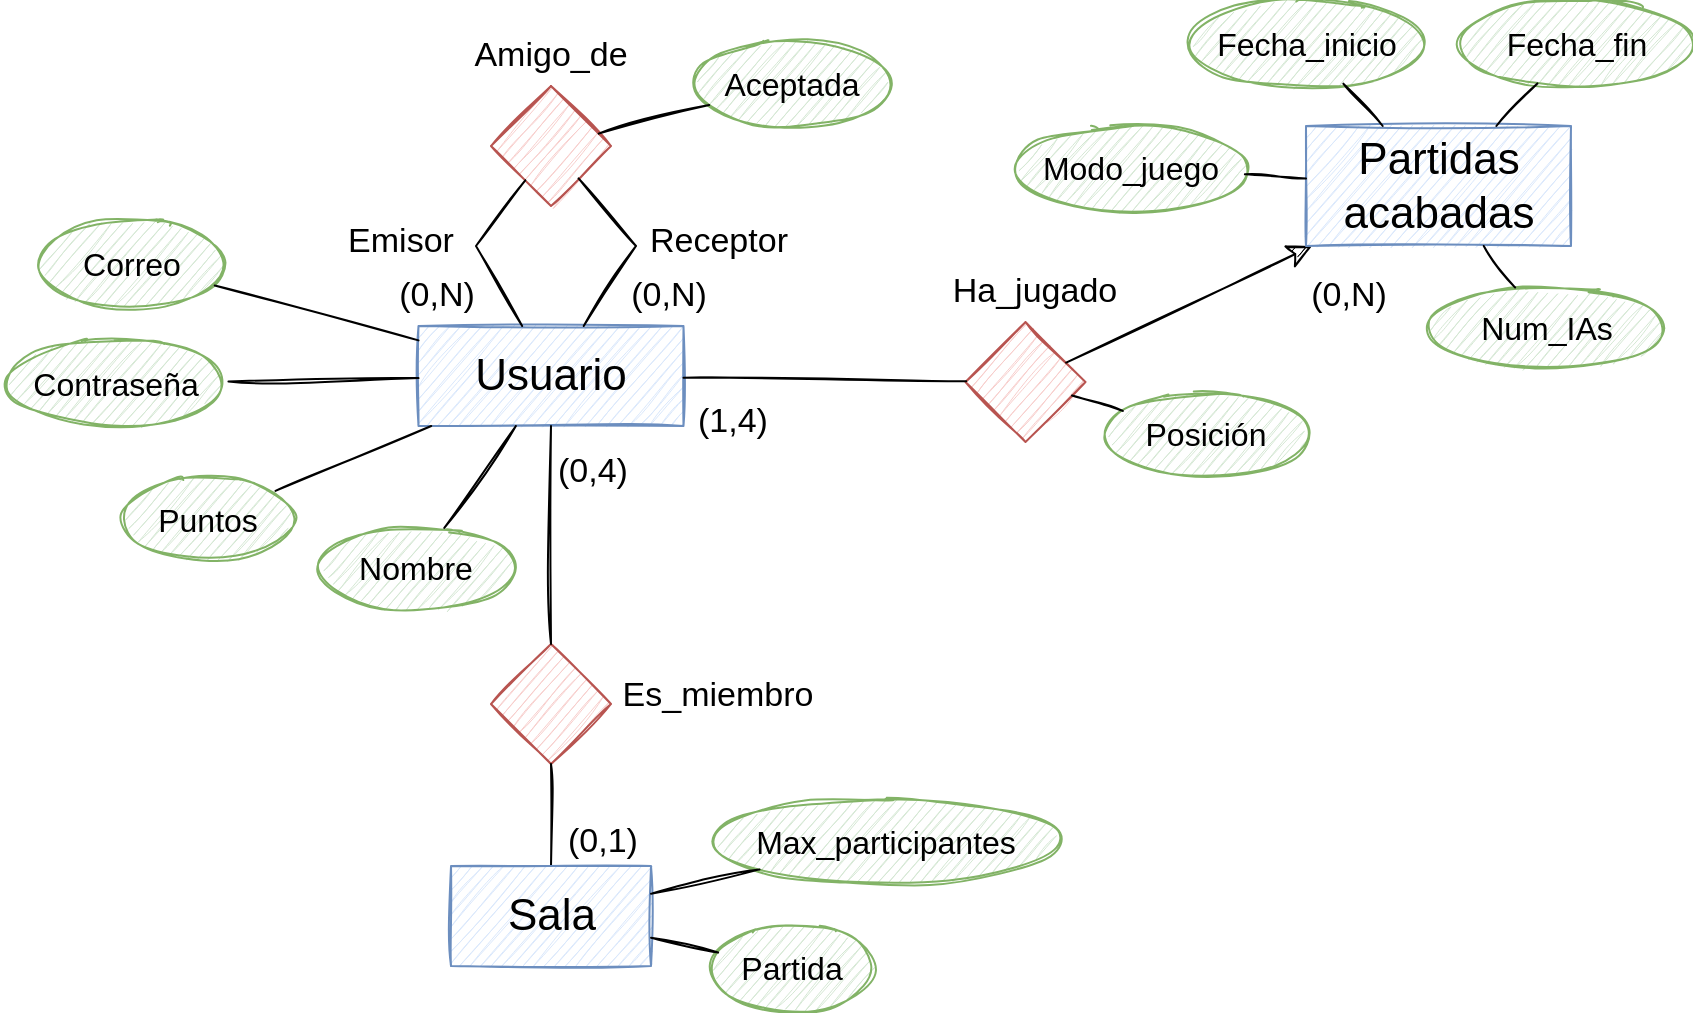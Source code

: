 <mxfile version="16.5.1" type="device" pages="3"><diagram id="R2lEEEUBdFMjLlhIrx00" name="Esquema E/R"><mxGraphModel dx="2806" dy="1965" grid="1" gridSize="10" guides="1" tooltips="1" connect="1" arrows="1" fold="1" page="1" pageScale="1" pageWidth="850" pageHeight="1100" background="none" math="0" shadow="0" extFonts="Permanent Marker^https://fonts.googleapis.com/css?family=Permanent+Marker"><root><mxCell id="0"/><mxCell id="1" parent="0"/><mxCell id="PcrX79Uv9mxXDJFibq5j-2" value="Usuario" style="whiteSpace=wrap;html=1;fontSize=22;fillColor=#dae8fc;strokeColor=#6c8ebf;sketch=1;" parent="1" vertex="1"><mxGeometry x="-1378.75" y="-780" width="132.5" height="50" as="geometry"/></mxCell><mxCell id="PcrX79Uv9mxXDJFibq5j-12" value="Puntos" style="ellipse;whiteSpace=wrap;html=1;shadow=0;glass=0;fontSize=16;fillColor=#d5e8d4;strokeColor=#82b366;sketch=1;fontStyle=0" parent="1" vertex="1"><mxGeometry x="-1528.75" y="-704.5" width="90" height="42" as="geometry"/></mxCell><mxCell id="PcrX79Uv9mxXDJFibq5j-13" value="Contraseña" style="ellipse;whiteSpace=wrap;html=1;shadow=0;glass=0;fontSize=16;fillColor=#d5e8d4;strokeColor=#82b366;sketch=1;" parent="1" vertex="1"><mxGeometry x="-1587.5" y="-773" width="113.75" height="43" as="geometry"/></mxCell><mxCell id="PcrX79Uv9mxXDJFibq5j-14" style="rounded=0;orthogonalLoop=1;jettySize=auto;html=1;endArrow=none;endFill=0;sketch=1;" parent="1" source="PcrX79Uv9mxXDJFibq5j-12" target="PcrX79Uv9mxXDJFibq5j-2" edge="1"><mxGeometry relative="1" as="geometry"><mxPoint x="-1140.87" y="-937" as="sourcePoint"/><mxPoint x="-1304.64" y="-926.98" as="targetPoint"/></mxGeometry></mxCell><mxCell id="PcrX79Uv9mxXDJFibq5j-15" style="rounded=0;orthogonalLoop=1;jettySize=auto;html=1;endArrow=none;endFill=0;sketch=1;" parent="1" source="PcrX79Uv9mxXDJFibq5j-13" target="PcrX79Uv9mxXDJFibq5j-2" edge="1"><mxGeometry relative="1" as="geometry"><mxPoint x="-1247.83" y="-732.645" as="sourcePoint"/><mxPoint x="-1295.87" y="-716.062" as="targetPoint"/></mxGeometry></mxCell><mxCell id="PcrX79Uv9mxXDJFibq5j-18" value="" style="rhombus;whiteSpace=wrap;html=1;fontSize=18;fillColor=#f8cecc;strokeColor=#b85450;sketch=1;" parent="1" vertex="1"><mxGeometry x="-1342.5" y="-621" width="60" height="60" as="geometry"/></mxCell><mxCell id="PcrX79Uv9mxXDJFibq5j-19" value="" style="rounded=0;orthogonalLoop=1;jettySize=auto;html=1;endArrow=none;endFill=0;sketch=1;" parent="1" source="PcrX79Uv9mxXDJFibq5j-18" target="PcrX79Uv9mxXDJFibq5j-2" edge="1"><mxGeometry relative="1" as="geometry"><mxPoint x="-1526.885" y="-773.255" as="sourcePoint"/><mxPoint x="-1586.002" y="-941.07" as="targetPoint"/></mxGeometry></mxCell><mxCell id="PcrX79Uv9mxXDJFibq5j-20" value="" style="rounded=0;orthogonalLoop=1;jettySize=auto;html=1;endArrow=none;endFill=0;sketch=1;startArrow=none;startFill=0;startSize=10;endSize=13;" parent="1" source="PcrX79Uv9mxXDJFibq5j-18" target="G5YmVYQxCGlcLifEDG54-26" edge="1"><mxGeometry relative="1" as="geometry"><mxPoint x="-1524.5" y="-649.75" as="sourcePoint"/><mxPoint x="-1321.174" y="-401" as="targetPoint"/></mxGeometry></mxCell><mxCell id="PcrX79Uv9mxXDJFibq5j-21" value="Es_miembro" style="text;html=1;strokeColor=none;fillColor=none;align=center;verticalAlign=middle;whiteSpace=wrap;rounded=0;fontSize=17;" parent="1" vertex="1"><mxGeometry x="-1268.75" y="-610" width="80" height="30" as="geometry"/></mxCell><mxCell id="PcrX79Uv9mxXDJFibq5j-22" value="Correo" style="ellipse;whiteSpace=wrap;html=1;shadow=0;glass=0;fontSize=16;fillColor=#d5e8d4;strokeColor=#82b366;sketch=1;" parent="1" vertex="1"><mxGeometry x="-1570" y="-832.5" width="96.25" height="42.5" as="geometry"/></mxCell><mxCell id="PcrX79Uv9mxXDJFibq5j-23" style="rounded=0;orthogonalLoop=1;jettySize=auto;html=1;endArrow=none;endFill=0;sketch=1;" parent="1" source="PcrX79Uv9mxXDJFibq5j-22" target="PcrX79Uv9mxXDJFibq5j-2" edge="1"><mxGeometry relative="1" as="geometry"><mxPoint x="-1250.915" y="-791.151" as="sourcePoint"/><mxPoint x="-1276.518" y="-767.5" as="targetPoint"/></mxGeometry></mxCell><mxCell id="PcrX79Uv9mxXDJFibq5j-29" value="" style="rhombus;whiteSpace=wrap;html=1;fontSize=18;fillColor=#f8cecc;strokeColor=#b85450;sketch=1;" parent="1" vertex="1"><mxGeometry x="-1105.25" y="-782" width="60" height="60" as="geometry"/></mxCell><mxCell id="PcrX79Uv9mxXDJFibq5j-30" value="Ha_jugado" style="text;html=1;strokeColor=none;fillColor=none;align=center;verticalAlign=middle;whiteSpace=wrap;rounded=0;fontSize=17;" parent="1" vertex="1"><mxGeometry x="-1112.5" y="-812" width="82.5" height="30" as="geometry"/></mxCell><mxCell id="PcrX79Uv9mxXDJFibq5j-31" value="" style="rounded=0;orthogonalLoop=1;jettySize=auto;html=1;endArrow=none;endFill=0;sketch=1;" parent="1" source="PcrX79Uv9mxXDJFibq5j-29" target="PcrX79Uv9mxXDJFibq5j-2" edge="1"><mxGeometry relative="1" as="geometry"><mxPoint x="-1302.75" y="-623.5" as="sourcePoint"/><mxPoint x="-1303.54" y="-717.5" as="targetPoint"/></mxGeometry></mxCell><mxCell id="PcrX79Uv9mxXDJFibq5j-32" value="" style="rounded=0;orthogonalLoop=1;jettySize=auto;html=1;endArrow=none;endFill=0;sketch=1;startArrow=classic;startFill=1;strokeWidth=1;targetPerimeterSpacing=0;sourcePerimeterSpacing=0;endSize=6;startSize=10;" parent="1" source="G5YmVYQxCGlcLifEDG54-3" target="PcrX79Uv9mxXDJFibq5j-29" edge="1"><mxGeometry relative="1" as="geometry"><mxPoint x="-1108.581" y="-713.169" as="sourcePoint"/><mxPoint x="-1237.5" y="-732.544" as="targetPoint"/></mxGeometry></mxCell><mxCell id="G5YmVYQxCGlcLifEDG54-1" value="Nombre" style="ellipse;whiteSpace=wrap;html=1;shadow=0;glass=0;fontSize=16;fillColor=#d5e8d4;strokeColor=#82b366;sketch=1;" vertex="1" parent="1"><mxGeometry x="-1428.25" y="-680" width="96.25" height="42.5" as="geometry"/></mxCell><mxCell id="G5YmVYQxCGlcLifEDG54-2" style="rounded=0;orthogonalLoop=1;jettySize=auto;html=1;endArrow=none;endFill=0;sketch=1;" edge="1" parent="1" source="G5YmVYQxCGlcLifEDG54-1" target="PcrX79Uv9mxXDJFibq5j-2"><mxGeometry relative="1" as="geometry"><mxPoint x="-1325.341" y="-817.697" as="sourcePoint"/><mxPoint x="-1310.333" y="-770" as="targetPoint"/></mxGeometry></mxCell><mxCell id="G5YmVYQxCGlcLifEDG54-3" value="Partidas acabadas" style="whiteSpace=wrap;html=1;fontSize=22;fillColor=#dae8fc;strokeColor=#6c8ebf;sketch=1;" vertex="1" parent="1"><mxGeometry x="-935" y="-880" width="132.5" height="60" as="geometry"/></mxCell><mxCell id="G5YmVYQxCGlcLifEDG54-4" value="" style="rhombus;whiteSpace=wrap;html=1;fontSize=18;fillColor=#f8cecc;strokeColor=#b85450;sketch=1;" vertex="1" parent="1"><mxGeometry x="-1342.5" y="-900" width="60" height="60" as="geometry"/></mxCell><mxCell id="G5YmVYQxCGlcLifEDG54-5" style="rounded=0;orthogonalLoop=1;jettySize=auto;html=1;endArrow=none;endFill=0;sketch=1;" edge="1" parent="1" source="G5YmVYQxCGlcLifEDG54-4" target="PcrX79Uv9mxXDJFibq5j-2"><mxGeometry relative="1" as="geometry"><mxPoint x="-1414.855" y="-792.595" as="sourcePoint"/><mxPoint x="-1361.801" y="-770" as="targetPoint"/><Array as="points"><mxPoint x="-1350" y="-820"/></Array></mxGeometry></mxCell><mxCell id="G5YmVYQxCGlcLifEDG54-6" style="rounded=0;orthogonalLoop=1;jettySize=auto;html=1;endArrow=none;endFill=0;sketch=1;" edge="1" parent="1" source="G5YmVYQxCGlcLifEDG54-4" target="PcrX79Uv9mxXDJFibq5j-2"><mxGeometry relative="1" as="geometry"><mxPoint x="-1314.038" y="-841.538" as="sourcePoint"/><mxPoint x="-1319.545" y="-770" as="targetPoint"/><Array as="points"><mxPoint x="-1270" y="-820"/></Array></mxGeometry></mxCell><mxCell id="G5YmVYQxCGlcLifEDG54-7" value="Amigo_de" style="text;html=1;strokeColor=none;fillColor=none;align=center;verticalAlign=middle;whiteSpace=wrap;rounded=0;fontSize=17;" vertex="1" parent="1"><mxGeometry x="-1353.12" y="-930" width="81.25" height="30" as="geometry"/></mxCell><mxCell id="G5YmVYQxCGlcLifEDG54-8" value="Aceptada" style="ellipse;whiteSpace=wrap;html=1;shadow=0;glass=0;fontSize=16;fillColor=#d5e8d4;strokeColor=#82b366;sketch=1;" vertex="1" parent="1"><mxGeometry x="-1240" y="-922.5" width="96.25" height="42.5" as="geometry"/></mxCell><mxCell id="G5YmVYQxCGlcLifEDG54-11" style="rounded=0;orthogonalLoop=1;jettySize=auto;html=1;endArrow=none;endFill=0;sketch=1;" edge="1" parent="1" source="G5YmVYQxCGlcLifEDG54-8" target="G5YmVYQxCGlcLifEDG54-4"><mxGeometry relative="1" as="geometry"><mxPoint x="-1415.019" y="-792.539" as="sourcePoint"/><mxPoint x="-1361.801" y="-770" as="targetPoint"/></mxGeometry></mxCell><mxCell id="G5YmVYQxCGlcLifEDG54-12" value="(0,N)" style="text;html=1;strokeColor=none;fillColor=none;align=center;verticalAlign=middle;whiteSpace=wrap;rounded=0;fontSize=17;" vertex="1" parent="1"><mxGeometry x="-1410" y="-810" width="81.25" height="30" as="geometry"/></mxCell><mxCell id="G5YmVYQxCGlcLifEDG54-13" value="(0,N)" style="text;html=1;strokeColor=none;fillColor=none;align=center;verticalAlign=middle;whiteSpace=wrap;rounded=0;fontSize=17;" vertex="1" parent="1"><mxGeometry x="-1293.75" y="-810" width="81.25" height="30" as="geometry"/></mxCell><mxCell id="G5YmVYQxCGlcLifEDG54-14" value="Receptor" style="text;html=1;strokeColor=none;fillColor=none;align=center;verticalAlign=middle;whiteSpace=wrap;rounded=0;fontSize=17;" vertex="1" parent="1"><mxGeometry x="-1268.75" y="-837.5" width="81.25" height="30" as="geometry"/></mxCell><mxCell id="G5YmVYQxCGlcLifEDG54-15" value="Emisor" style="text;html=1;strokeColor=none;fillColor=none;align=center;verticalAlign=middle;whiteSpace=wrap;rounded=0;fontSize=17;" vertex="1" parent="1"><mxGeometry x="-1428.25" y="-837.5" width="81.25" height="30" as="geometry"/></mxCell><mxCell id="G5YmVYQxCGlcLifEDG54-16" value="Fecha_inicio" style="ellipse;whiteSpace=wrap;html=1;shadow=0;glass=0;fontSize=16;fillColor=#d5e8d4;strokeColor=#82b366;sketch=1;" vertex="1" parent="1"><mxGeometry x="-992.5" y="-942.5" width="115" height="42.5" as="geometry"/></mxCell><mxCell id="G5YmVYQxCGlcLifEDG54-17" value="Fecha_fin" style="ellipse;whiteSpace=wrap;html=1;shadow=0;glass=0;fontSize=16;fillColor=#d5e8d4;strokeColor=#82b366;sketch=1;" vertex="1" parent="1"><mxGeometry x="-857.5" y="-942.5" width="115" height="42.5" as="geometry"/></mxCell><mxCell id="G5YmVYQxCGlcLifEDG54-18" style="rounded=0;orthogonalLoop=1;jettySize=auto;html=1;endArrow=none;endFill=0;sketch=1;" edge="1" parent="1" source="G5YmVYQxCGlcLifEDG54-3" target="G5YmVYQxCGlcLifEDG54-16"><mxGeometry relative="1" as="geometry"><mxPoint x="-1436.249" y="-702.607" as="sourcePoint"/><mxPoint x="-1368.75" y="-724.109" as="targetPoint"/></mxGeometry></mxCell><mxCell id="G5YmVYQxCGlcLifEDG54-19" style="rounded=0;orthogonalLoop=1;jettySize=auto;html=1;endArrow=none;endFill=0;sketch=1;" edge="1" parent="1" source="G5YmVYQxCGlcLifEDG54-3" target="G5YmVYQxCGlcLifEDG54-17"><mxGeometry relative="1" as="geometry"><mxPoint x="-886.65" y="-870.0" as="sourcePoint"/><mxPoint x="-906.321" y="-891.152" as="targetPoint"/></mxGeometry></mxCell><mxCell id="G5YmVYQxCGlcLifEDG54-20" value="(1,4)" style="text;html=1;strokeColor=none;fillColor=none;align=center;verticalAlign=middle;whiteSpace=wrap;rounded=0;fontSize=17;" vertex="1" parent="1"><mxGeometry x="-1262.5" y="-747" width="81.25" height="30" as="geometry"/></mxCell><mxCell id="G5YmVYQxCGlcLifEDG54-21" value="(0,N)" style="text;html=1;strokeColor=none;fillColor=none;align=center;verticalAlign=middle;whiteSpace=wrap;rounded=0;fontSize=17;" vertex="1" parent="1"><mxGeometry x="-953.75" y="-810" width="81.25" height="30" as="geometry"/></mxCell><mxCell id="G5YmVYQxCGlcLifEDG54-22" value="Num_IAs" style="ellipse;whiteSpace=wrap;html=1;shadow=0;glass=0;fontSize=16;fillColor=#d5e8d4;strokeColor=#82b366;sketch=1;" vertex="1" parent="1"><mxGeometry x="-872.5" y="-800" width="115" height="42.5" as="geometry"/></mxCell><mxCell id="G5YmVYQxCGlcLifEDG54-23" style="rounded=0;orthogonalLoop=1;jettySize=auto;html=1;endArrow=none;endFill=0;sketch=1;" edge="1" parent="1" source="G5YmVYQxCGlcLifEDG54-3" target="G5YmVYQxCGlcLifEDG54-22"><mxGeometry relative="1" as="geometry"><mxPoint x="-829.8" y="-870.0" as="sourcePoint"/><mxPoint x="-809.31" y="-891.234" as="targetPoint"/></mxGeometry></mxCell><mxCell id="G5YmVYQxCGlcLifEDG54-24" value="Posición" style="ellipse;whiteSpace=wrap;html=1;shadow=0;glass=0;fontSize=16;fillColor=#d5e8d4;strokeColor=#82b366;sketch=1;" vertex="1" parent="1"><mxGeometry x="-1035" y="-747" width="100" height="42.5" as="geometry"/></mxCell><mxCell id="G5YmVYQxCGlcLifEDG54-25" value="" style="rounded=0;orthogonalLoop=1;jettySize=auto;html=1;endArrow=none;endFill=0;sketch=1;" edge="1" parent="1" source="G5YmVYQxCGlcLifEDG54-24" target="PcrX79Uv9mxXDJFibq5j-29"><mxGeometry relative="1" as="geometry"><mxPoint x="-1302.5" y="-596" as="sourcePoint"/><mxPoint x="-1302.5" y="-720" as="targetPoint"/></mxGeometry></mxCell><mxCell id="G5YmVYQxCGlcLifEDG54-26" value="Sala" style="whiteSpace=wrap;html=1;fontSize=22;fillColor=#dae8fc;strokeColor=#6c8ebf;sketch=1;" vertex="1" parent="1"><mxGeometry x="-1362.49" y="-510" width="100" height="50" as="geometry"/></mxCell><mxCell id="G5YmVYQxCGlcLifEDG54-28" value="Modo_juego" style="ellipse;whiteSpace=wrap;html=1;shadow=0;glass=0;fontSize=16;fillColor=#d5e8d4;strokeColor=#82b366;sketch=1;" vertex="1" parent="1"><mxGeometry x="-1080" y="-880" width="115" height="42.5" as="geometry"/></mxCell><mxCell id="G5YmVYQxCGlcLifEDG54-29" style="rounded=0;orthogonalLoop=1;jettySize=auto;html=1;endArrow=none;endFill=0;sketch=1;" edge="1" parent="1" source="G5YmVYQxCGlcLifEDG54-28" target="G5YmVYQxCGlcLifEDG54-3"><mxGeometry relative="1" as="geometry"><mxPoint x="-836.101" y="-810.0" as="sourcePoint"/><mxPoint x="-820.414" y="-789.222" as="targetPoint"/></mxGeometry></mxCell><mxCell id="G5YmVYQxCGlcLifEDG54-30" value="Max_participantes" style="ellipse;whiteSpace=wrap;html=1;shadow=0;glass=0;fontSize=16;fillColor=#d5e8d4;strokeColor=#82b366;sketch=1;" vertex="1" parent="1"><mxGeometry x="-1230" y="-543.75" width="170" height="42.5" as="geometry"/></mxCell><mxCell id="G5YmVYQxCGlcLifEDG54-31" value="" style="rounded=0;orthogonalLoop=1;jettySize=auto;html=1;endArrow=none;endFill=0;sketch=1;" edge="1" parent="1" source="G5YmVYQxCGlcLifEDG54-26" target="G5YmVYQxCGlcLifEDG54-30"><mxGeometry relative="1" as="geometry"><mxPoint x="-1302.5" y="-596" as="sourcePoint"/><mxPoint x="-1302.5" y="-720" as="targetPoint"/></mxGeometry></mxCell><mxCell id="G5YmVYQxCGlcLifEDG54-32" value="Partida" style="ellipse;whiteSpace=wrap;html=1;shadow=0;glass=0;fontSize=16;fillColor=#d5e8d4;strokeColor=#82b366;sketch=1;" vertex="1" parent="1"><mxGeometry x="-1231.87" y="-480" width="80" height="42.5" as="geometry"/></mxCell><mxCell id="G5YmVYQxCGlcLifEDG54-33" value="" style="rounded=0;orthogonalLoop=1;jettySize=auto;html=1;endArrow=none;endFill=0;sketch=1;" edge="1" parent="1" source="G5YmVYQxCGlcLifEDG54-26" target="G5YmVYQxCGlcLifEDG54-32"><mxGeometry relative="1" as="geometry"><mxPoint x="-1252.49" y="-487.356" as="sourcePoint"/><mxPoint x="-1185.674" y="-503.868" as="targetPoint"/></mxGeometry></mxCell><mxCell id="G5YmVYQxCGlcLifEDG54-34" value="(0,4)" style="text;html=1;strokeColor=none;fillColor=none;align=center;verticalAlign=middle;whiteSpace=wrap;rounded=0;fontSize=17;" vertex="1" parent="1"><mxGeometry x="-1332" y="-722" width="81.25" height="30" as="geometry"/></mxCell><mxCell id="G5YmVYQxCGlcLifEDG54-35" value="(0,1)" style="text;html=1;strokeColor=none;fillColor=none;align=center;verticalAlign=middle;whiteSpace=wrap;rounded=0;fontSize=17;" vertex="1" parent="1"><mxGeometry x="-1327.5" y="-537.5" width="81.25" height="30" as="geometry"/></mxCell></root></mxGraphModel></diagram><diagram id="3LlRYMJCVoIEvW4PPxuh" name="Modelo relacional"><mxGraphModel dx="2760" dy="865" grid="1" gridSize="10" guides="0" tooltips="1" connect="1" arrows="1" fold="1" page="1" pageScale="1" pageWidth="827" pageHeight="1169" math="0" shadow="0"><root><mxCell id="L-5UH9cY-M5LBF8JB47T-0"/><mxCell id="L-5UH9cY-M5LBF8JB47T-1" parent="L-5UH9cY-M5LBF8JB47T-0"/><mxCell id="6rrD0laVCh6_8e9h2OQB-0" value="usuarios" style="shape=table;startSize=30;container=1;collapsible=1;childLayout=tableLayout;fixedRows=1;rowLines=0;fontStyle=1;align=center;resizeLast=1;fillColor=#dae8fc;strokeColor=#6c8ebf;sketch=1;" parent="L-5UH9cY-M5LBF8JB47T-1" vertex="1"><mxGeometry x="-1540" y="80" width="150" height="180" as="geometry"><mxRectangle x="270" y="120" width="100" height="30" as="alternateBounds"/></mxGeometry></mxCell><mxCell id="6rrD0laVCh6_8e9h2OQB-1" style="edgeStyle=orthogonalEdgeStyle;rounded=0;orthogonalLoop=1;jettySize=auto;html=1;entryX=0;entryY=0.5;entryDx=0;entryDy=0;" parent="6rrD0laVCh6_8e9h2OQB-0" source="6rrD0laVCh6_8e9h2OQB-5" edge="1"><mxGeometry relative="1" as="geometry"><Array as="points"><mxPoint x="-20" y="50"/><mxPoint x="-20" y="195"/></Array></mxGeometry></mxCell><mxCell id="6rrD0laVCh6_8e9h2OQB-2" style="shape=partialRectangle;collapsible=0;dropTarget=0;pointerEvents=0;fillColor=none;top=0;left=0;bottom=1;right=0;points=[[0,0.5],[1,0.5]];portConstraint=eastwest;strokeColor=none;" parent="6rrD0laVCh6_8e9h2OQB-0" vertex="1"><mxGeometry y="30" width="150" height="30" as="geometry"/></mxCell><mxCell id="6rrD0laVCh6_8e9h2OQB-3" value="PK" style="shape=partialRectangle;connectable=0;fillColor=none;top=0;left=0;bottom=0;right=0;fontStyle=1;overflow=hidden;" parent="6rrD0laVCh6_8e9h2OQB-2" vertex="1"><mxGeometry width="40" height="30" as="geometry"><mxRectangle width="40" height="30" as="alternateBounds"/></mxGeometry></mxCell><mxCell id="6rrD0laVCh6_8e9h2OQB-4" value="id" style="shape=partialRectangle;connectable=0;top=0;left=0;bottom=0;right=0;align=left;spacingLeft=6;fontStyle=5;overflow=hidden;fillColor=none;" parent="6rrD0laVCh6_8e9h2OQB-2" vertex="1"><mxGeometry x="40" width="110" height="30" as="geometry"><mxRectangle width="110" height="30" as="alternateBounds"/></mxGeometry></mxCell><mxCell id="6rrD0laVCh6_8e9h2OQB-14" style="shape=partialRectangle;collapsible=0;dropTarget=0;pointerEvents=0;fillColor=none;top=0;left=0;bottom=1;right=0;points=[[0,0.5],[1,0.5]];portConstraint=eastwest;strokeColor=none;" parent="6rrD0laVCh6_8e9h2OQB-0" vertex="1"><mxGeometry y="60" width="150" height="30" as="geometry"/></mxCell><mxCell id="6rrD0laVCh6_8e9h2OQB-15" value="" style="shape=partialRectangle;connectable=0;fillColor=none;top=0;left=0;bottom=0;right=0;fontStyle=0;overflow=hidden;" parent="6rrD0laVCh6_8e9h2OQB-14" vertex="1"><mxGeometry width="40" height="30" as="geometry"><mxRectangle width="40" height="30" as="alternateBounds"/></mxGeometry></mxCell><mxCell id="6rrD0laVCh6_8e9h2OQB-16" value="nombre" style="shape=partialRectangle;connectable=0;fillColor=none;top=0;left=0;bottom=0;right=0;align=left;spacingLeft=6;fontStyle=0;overflow=hidden;" parent="6rrD0laVCh6_8e9h2OQB-14" vertex="1"><mxGeometry x="40" width="110" height="30" as="geometry"><mxRectangle width="110" height="30" as="alternateBounds"/></mxGeometry></mxCell><mxCell id="6rrD0laVCh6_8e9h2OQB-5" value="" style="shape=partialRectangle;collapsible=0;dropTarget=0;pointerEvents=0;fillColor=none;top=0;left=0;bottom=1;right=0;points=[[0,0.5],[1,0.5]];portConstraint=eastwest;strokeColor=none;" parent="6rrD0laVCh6_8e9h2OQB-0" vertex="1"><mxGeometry y="90" width="150" height="30" as="geometry"/></mxCell><mxCell id="6rrD0laVCh6_8e9h2OQB-6" value="" style="shape=partialRectangle;connectable=0;fillColor=none;top=0;left=0;bottom=0;right=0;fontStyle=0;overflow=hidden;" parent="6rrD0laVCh6_8e9h2OQB-5" vertex="1"><mxGeometry width="40" height="30" as="geometry"><mxRectangle width="40" height="30" as="alternateBounds"/></mxGeometry></mxCell><mxCell id="6rrD0laVCh6_8e9h2OQB-7" value="correo" style="shape=partialRectangle;connectable=0;fillColor=none;top=0;left=0;bottom=0;right=0;align=left;spacingLeft=6;fontStyle=0;overflow=hidden;" parent="6rrD0laVCh6_8e9h2OQB-5" vertex="1"><mxGeometry x="40" width="110" height="30" as="geometry"><mxRectangle width="110" height="30" as="alternateBounds"/></mxGeometry></mxCell><mxCell id="6rrD0laVCh6_8e9h2OQB-8" style="shape=partialRectangle;collapsible=0;dropTarget=0;pointerEvents=0;fillColor=none;top=0;left=0;bottom=1;right=0;points=[[0,0.5],[1,0.5]];portConstraint=eastwest;strokeColor=none;" parent="6rrD0laVCh6_8e9h2OQB-0" vertex="1"><mxGeometry y="120" width="150" height="30" as="geometry"/></mxCell><mxCell id="6rrD0laVCh6_8e9h2OQB-9" value="" style="shape=partialRectangle;connectable=0;fillColor=none;top=0;left=0;bottom=0;right=0;fontStyle=0;overflow=hidden;" parent="6rrD0laVCh6_8e9h2OQB-8" vertex="1"><mxGeometry width="40" height="30" as="geometry"><mxRectangle width="40" height="30" as="alternateBounds"/></mxGeometry></mxCell><mxCell id="6rrD0laVCh6_8e9h2OQB-10" value="contrasenna" style="shape=partialRectangle;connectable=0;fillColor=none;top=0;left=0;bottom=0;right=0;align=left;spacingLeft=6;fontStyle=0;overflow=hidden;" parent="6rrD0laVCh6_8e9h2OQB-8" vertex="1"><mxGeometry x="40" width="110" height="30" as="geometry"><mxRectangle width="110" height="30" as="alternateBounds"/></mxGeometry></mxCell><mxCell id="6rrD0laVCh6_8e9h2OQB-11" style="shape=partialRectangle;collapsible=0;dropTarget=0;pointerEvents=0;fillColor=none;top=0;left=0;bottom=1;right=0;points=[[0,0.5],[1,0.5]];portConstraint=eastwest;strokeColor=none;" parent="6rrD0laVCh6_8e9h2OQB-0" vertex="1"><mxGeometry y="150" width="150" height="30" as="geometry"/></mxCell><mxCell id="6rrD0laVCh6_8e9h2OQB-12" value="" style="shape=partialRectangle;connectable=0;fillColor=none;top=0;left=0;bottom=0;right=0;fontStyle=0;overflow=hidden;" parent="6rrD0laVCh6_8e9h2OQB-11" vertex="1"><mxGeometry width="40" height="30" as="geometry"><mxRectangle width="40" height="30" as="alternateBounds"/></mxGeometry></mxCell><mxCell id="6rrD0laVCh6_8e9h2OQB-13" value="puntos" style="shape=partialRectangle;connectable=0;fillColor=none;top=0;left=0;bottom=0;right=0;align=left;spacingLeft=6;fontStyle=0;overflow=hidden;" parent="6rrD0laVCh6_8e9h2OQB-11" vertex="1"><mxGeometry x="40" width="110" height="30" as="geometry"><mxRectangle width="110" height="30" as="alternateBounds"/></mxGeometry></mxCell><mxCell id="6EC71MEhMZg6FSY4v1KY-23" style="edgeStyle=orthogonalEdgeStyle;rounded=0;orthogonalLoop=1;jettySize=auto;html=1;endArrow=classic;endFill=1;endSize=13;strokeWidth=1;sketch=1;fillColor=#d5e8d4;strokeColor=#82b366;exitX=1;exitY=0.5;exitDx=0;exitDy=0;entryX=0;entryY=0.5;entryDx=0;entryDy=0;" parent="L-5UH9cY-M5LBF8JB47T-1" source="6rrD0laVCh6_8e9h2OQB-2" target="ws93uUJ_l1X53IlbriD4-37" edge="1"><mxGeometry relative="1" as="geometry"><Array as="points"><mxPoint x="-1330" y="125"/><mxPoint x="-1330" y="125"/></Array><mxPoint x="-1310" y="125" as="targetPoint"/><mxPoint x="-1580.0" y="120" as="sourcePoint"/></mxGeometry></mxCell><mxCell id="ws93uUJ_l1X53IlbriD4-0" value="partidas_acabadas" style="shape=table;startSize=30;container=1;collapsible=1;childLayout=tableLayout;fixedRows=1;rowLines=0;fontStyle=1;align=center;resizeLast=1;fillColor=#dae8fc;strokeColor=#6c8ebf;sketch=1;" vertex="1" parent="L-5UH9cY-M5LBF8JB47T-1"><mxGeometry x="-1130" y="80" width="140" height="150" as="geometry"><mxRectangle x="270" y="120" width="100" height="30" as="alternateBounds"/></mxGeometry></mxCell><mxCell id="ws93uUJ_l1X53IlbriD4-1" style="edgeStyle=orthogonalEdgeStyle;rounded=0;orthogonalLoop=1;jettySize=auto;html=1;entryX=0;entryY=0.5;entryDx=0;entryDy=0;" edge="1" parent="ws93uUJ_l1X53IlbriD4-0" source="ws93uUJ_l1X53IlbriD4-8"><mxGeometry relative="1" as="geometry"><Array as="points"><mxPoint x="-20" y="50"/><mxPoint x="-20" y="195"/></Array></mxGeometry></mxCell><mxCell id="ws93uUJ_l1X53IlbriD4-2" style="shape=partialRectangle;collapsible=0;dropTarget=0;pointerEvents=0;fillColor=none;top=0;left=0;bottom=1;right=0;points=[[0,0.5],[1,0.5]];portConstraint=eastwest;strokeColor=none;" vertex="1" parent="ws93uUJ_l1X53IlbriD4-0"><mxGeometry y="30" width="140" height="30" as="geometry"/></mxCell><mxCell id="ws93uUJ_l1X53IlbriD4-3" value="PK" style="shape=partialRectangle;connectable=0;fillColor=none;top=0;left=0;bottom=0;right=0;fontStyle=1;overflow=hidden;" vertex="1" parent="ws93uUJ_l1X53IlbriD4-2"><mxGeometry width="40" height="30" as="geometry"><mxRectangle width="40" height="30" as="alternateBounds"/></mxGeometry></mxCell><mxCell id="ws93uUJ_l1X53IlbriD4-4" value="id" style="shape=partialRectangle;connectable=0;fillColor=none;top=0;left=0;bottom=0;right=0;align=left;spacingLeft=6;fontStyle=5;overflow=hidden;" vertex="1" parent="ws93uUJ_l1X53IlbriD4-2"><mxGeometry x="40" width="100" height="30" as="geometry"><mxRectangle width="100" height="30" as="alternateBounds"/></mxGeometry></mxCell><mxCell id="ws93uUJ_l1X53IlbriD4-5" style="shape=partialRectangle;collapsible=0;dropTarget=0;pointerEvents=0;fillColor=none;top=0;left=0;bottom=1;right=0;points=[[0,0.5],[1,0.5]];portConstraint=eastwest;strokeColor=none;" vertex="1" parent="ws93uUJ_l1X53IlbriD4-0"><mxGeometry y="60" width="140" height="30" as="geometry"/></mxCell><mxCell id="ws93uUJ_l1X53IlbriD4-6" style="shape=partialRectangle;connectable=0;fillColor=none;top=0;left=0;bottom=0;right=0;fontStyle=1;overflow=hidden;" vertex="1" parent="ws93uUJ_l1X53IlbriD4-5"><mxGeometry width="40" height="30" as="geometry"><mxRectangle width="40" height="30" as="alternateBounds"/></mxGeometry></mxCell><mxCell id="ws93uUJ_l1X53IlbriD4-7" value="fecha_inicio" style="shape=partialRectangle;connectable=0;fillColor=none;top=0;left=0;bottom=0;right=0;align=left;spacingLeft=6;fontStyle=0;overflow=hidden;" vertex="1" parent="ws93uUJ_l1X53IlbriD4-5"><mxGeometry x="40" width="100" height="30" as="geometry"><mxRectangle width="100" height="30" as="alternateBounds"/></mxGeometry></mxCell><mxCell id="ws93uUJ_l1X53IlbriD4-8" value="" style="shape=partialRectangle;collapsible=0;dropTarget=0;pointerEvents=0;fillColor=none;top=0;left=0;bottom=1;right=0;points=[[0,0.5],[1,0.5]];portConstraint=eastwest;strokeColor=none;" vertex="1" parent="ws93uUJ_l1X53IlbriD4-0"><mxGeometry y="90" width="140" height="30" as="geometry"/></mxCell><mxCell id="ws93uUJ_l1X53IlbriD4-9" value="" style="shape=partialRectangle;connectable=0;fillColor=none;top=0;left=0;bottom=0;right=0;fontStyle=0;overflow=hidden;" vertex="1" parent="ws93uUJ_l1X53IlbriD4-8"><mxGeometry width="40" height="30" as="geometry"><mxRectangle width="40" height="30" as="alternateBounds"/></mxGeometry></mxCell><mxCell id="ws93uUJ_l1X53IlbriD4-10" value="fecha_fin" style="shape=partialRectangle;connectable=0;fillColor=none;top=0;left=0;bottom=0;right=0;align=left;spacingLeft=6;fontStyle=0;overflow=hidden;" vertex="1" parent="ws93uUJ_l1X53IlbriD4-8"><mxGeometry x="40" width="100" height="30" as="geometry"><mxRectangle width="100" height="30" as="alternateBounds"/></mxGeometry></mxCell><mxCell id="ws93uUJ_l1X53IlbriD4-11" style="shape=partialRectangle;collapsible=0;dropTarget=0;pointerEvents=0;fillColor=none;top=0;left=0;bottom=1;right=0;points=[[0,0.5],[1,0.5]];portConstraint=eastwest;strokeColor=none;" vertex="1" parent="ws93uUJ_l1X53IlbriD4-0"><mxGeometry y="120" width="140" height="30" as="geometry"/></mxCell><mxCell id="ws93uUJ_l1X53IlbriD4-12" value="" style="shape=partialRectangle;connectable=0;fillColor=none;top=0;left=0;bottom=0;right=0;fontStyle=0;overflow=hidden;" vertex="1" parent="ws93uUJ_l1X53IlbriD4-11"><mxGeometry width="40" height="30" as="geometry"><mxRectangle width="40" height="30" as="alternateBounds"/></mxGeometry></mxCell><mxCell id="ws93uUJ_l1X53IlbriD4-13" value="num_ias" style="shape=partialRectangle;connectable=0;fillColor=none;top=0;left=0;bottom=0;right=0;align=left;spacingLeft=6;fontStyle=0;overflow=hidden;" vertex="1" parent="ws93uUJ_l1X53IlbriD4-11"><mxGeometry x="40" width="100" height="30" as="geometry"><mxRectangle width="100" height="30" as="alternateBounds"/></mxGeometry></mxCell><mxCell id="ws93uUJ_l1X53IlbriD4-24" value="es_miembro" style="shape=table;startSize=30;container=1;collapsible=1;childLayout=tableLayout;fixedRows=1;rowLines=0;fontStyle=1;align=center;resizeLast=1;fillColor=#dae8fc;strokeColor=#6c8ebf;sketch=1;" vertex="1" parent="L-5UH9cY-M5LBF8JB47T-1"><mxGeometry x="-1320" y="280" width="140" height="90" as="geometry"><mxRectangle x="270" y="120" width="100" height="30" as="alternateBounds"/></mxGeometry></mxCell><mxCell id="ws93uUJ_l1X53IlbriD4-25" style="edgeStyle=orthogonalEdgeStyle;rounded=0;orthogonalLoop=1;jettySize=auto;html=1;entryX=0;entryY=0.5;entryDx=0;entryDy=0;" edge="1" parent="ws93uUJ_l1X53IlbriD4-24" source="ws93uUJ_l1X53IlbriD4-32"><mxGeometry relative="1" as="geometry"><Array as="points"><mxPoint x="-20" y="50"/><mxPoint x="-20" y="195"/></Array></mxGeometry></mxCell><mxCell id="ws93uUJ_l1X53IlbriD4-26" style="shape=partialRectangle;collapsible=0;dropTarget=0;pointerEvents=0;fillColor=none;top=0;left=0;bottom=1;right=0;points=[[0,0.5],[1,0.5]];portConstraint=eastwest;strokeColor=none;" vertex="1" parent="ws93uUJ_l1X53IlbriD4-24"><mxGeometry y="30" width="140" height="30" as="geometry"/></mxCell><mxCell id="ws93uUJ_l1X53IlbriD4-27" value="PK,FK" style="shape=partialRectangle;connectable=0;fillColor=none;top=0;left=0;bottom=0;right=0;fontStyle=1;overflow=hidden;" vertex="1" parent="ws93uUJ_l1X53IlbriD4-26"><mxGeometry width="50" height="30" as="geometry"><mxRectangle width="50" height="30" as="alternateBounds"/></mxGeometry></mxCell><mxCell id="ws93uUJ_l1X53IlbriD4-28" value="usuario" style="shape=partialRectangle;connectable=0;fillColor=none;top=0;left=0;bottom=0;right=0;align=left;spacingLeft=6;fontStyle=5;overflow=hidden;" vertex="1" parent="ws93uUJ_l1X53IlbriD4-26"><mxGeometry x="50" width="90" height="30" as="geometry"><mxRectangle width="90" height="30" as="alternateBounds"/></mxGeometry></mxCell><mxCell id="ws93uUJ_l1X53IlbriD4-29" style="shape=partialRectangle;collapsible=0;dropTarget=0;pointerEvents=0;fillColor=none;top=0;left=0;bottom=1;right=0;points=[[0,0.5],[1,0.5]];portConstraint=eastwest;strokeColor=none;" vertex="1" parent="ws93uUJ_l1X53IlbriD4-24"><mxGeometry y="60" width="140" height="30" as="geometry"/></mxCell><mxCell id="ws93uUJ_l1X53IlbriD4-30" value="PK,FK" style="shape=partialRectangle;connectable=0;fillColor=none;top=0;left=0;bottom=0;right=0;fontStyle=1;overflow=hidden;" vertex="1" parent="ws93uUJ_l1X53IlbriD4-29"><mxGeometry width="50" height="30" as="geometry"><mxRectangle width="50" height="30" as="alternateBounds"/></mxGeometry></mxCell><mxCell id="ws93uUJ_l1X53IlbriD4-31" value="sala" style="shape=partialRectangle;connectable=0;fillColor=none;top=0;left=0;bottom=0;right=0;align=left;spacingLeft=6;fontStyle=5;overflow=hidden;" vertex="1" parent="ws93uUJ_l1X53IlbriD4-29"><mxGeometry x="50" width="90" height="30" as="geometry"><mxRectangle width="90" height="30" as="alternateBounds"/></mxGeometry></mxCell><mxCell id="ws93uUJ_l1X53IlbriD4-35" value="ha_jugado" style="shape=table;startSize=30;container=1;collapsible=1;childLayout=tableLayout;fixedRows=1;rowLines=0;fontStyle=1;align=center;resizeLast=1;fillColor=#dae8fc;strokeColor=#6c8ebf;sketch=1;" vertex="1" parent="L-5UH9cY-M5LBF8JB47T-1"><mxGeometry x="-1320" y="80" width="140" height="120" as="geometry"><mxRectangle x="270" y="120" width="100" height="30" as="alternateBounds"/></mxGeometry></mxCell><mxCell id="ws93uUJ_l1X53IlbriD4-36" style="edgeStyle=orthogonalEdgeStyle;rounded=0;orthogonalLoop=1;jettySize=auto;html=1;entryX=0;entryY=0.5;entryDx=0;entryDy=0;" edge="1" parent="ws93uUJ_l1X53IlbriD4-35" source="ws93uUJ_l1X53IlbriD4-43"><mxGeometry relative="1" as="geometry"><Array as="points"><mxPoint x="-20" y="50"/><mxPoint x="-20" y="195"/></Array></mxGeometry></mxCell><mxCell id="ws93uUJ_l1X53IlbriD4-37" style="shape=partialRectangle;collapsible=0;dropTarget=0;pointerEvents=0;fillColor=none;top=0;left=0;bottom=1;right=0;points=[[0,0.5],[1,0.5]];portConstraint=eastwest;strokeColor=none;" vertex="1" parent="ws93uUJ_l1X53IlbriD4-35"><mxGeometry y="30" width="140" height="30" as="geometry"/></mxCell><mxCell id="ws93uUJ_l1X53IlbriD4-38" value="PK,FK" style="shape=partialRectangle;connectable=0;fillColor=none;top=0;left=0;bottom=0;right=0;fontStyle=1;overflow=hidden;" vertex="1" parent="ws93uUJ_l1X53IlbriD4-37"><mxGeometry width="50" height="30" as="geometry"><mxRectangle width="50" height="30" as="alternateBounds"/></mxGeometry></mxCell><mxCell id="ws93uUJ_l1X53IlbriD4-39" value="usuario" style="shape=partialRectangle;connectable=0;fillColor=none;top=0;left=0;bottom=0;right=0;align=left;spacingLeft=6;fontStyle=5;overflow=hidden;" vertex="1" parent="ws93uUJ_l1X53IlbriD4-37"><mxGeometry x="50" width="90" height="30" as="geometry"><mxRectangle width="90" height="30" as="alternateBounds"/></mxGeometry></mxCell><mxCell id="ws93uUJ_l1X53IlbriD4-40" style="shape=partialRectangle;collapsible=0;dropTarget=0;pointerEvents=0;fillColor=none;top=0;left=0;bottom=1;right=0;points=[[0,0.5],[1,0.5]];portConstraint=eastwest;strokeColor=none;" vertex="1" parent="ws93uUJ_l1X53IlbriD4-35"><mxGeometry y="60" width="140" height="30" as="geometry"/></mxCell><mxCell id="ws93uUJ_l1X53IlbriD4-41" value="PK,FK" style="shape=partialRectangle;connectable=0;fillColor=none;top=0;left=0;bottom=0;right=0;fontStyle=1;overflow=hidden;" vertex="1" parent="ws93uUJ_l1X53IlbriD4-40"><mxGeometry width="50" height="30" as="geometry"><mxRectangle width="50" height="30" as="alternateBounds"/></mxGeometry></mxCell><mxCell id="ws93uUJ_l1X53IlbriD4-42" value="partida" style="shape=partialRectangle;connectable=0;fillColor=none;top=0;left=0;bottom=0;right=0;align=left;spacingLeft=6;fontStyle=5;overflow=hidden;" vertex="1" parent="ws93uUJ_l1X53IlbriD4-40"><mxGeometry x="50" width="90" height="30" as="geometry"><mxRectangle width="90" height="30" as="alternateBounds"/></mxGeometry></mxCell><mxCell id="ws93uUJ_l1X53IlbriD4-43" value="" style="shape=partialRectangle;collapsible=0;dropTarget=0;pointerEvents=0;fillColor=none;top=0;left=0;bottom=1;right=0;points=[[0,0.5],[1,0.5]];portConstraint=eastwest;strokeColor=none;" vertex="1" parent="ws93uUJ_l1X53IlbriD4-35"><mxGeometry y="90" width="140" height="30" as="geometry"/></mxCell><mxCell id="ws93uUJ_l1X53IlbriD4-44" value="" style="shape=partialRectangle;connectable=0;fillColor=none;top=0;left=0;bottom=0;right=0;fontStyle=0;overflow=hidden;" vertex="1" parent="ws93uUJ_l1X53IlbriD4-43"><mxGeometry width="50" height="30" as="geometry"><mxRectangle width="50" height="30" as="alternateBounds"/></mxGeometry></mxCell><mxCell id="ws93uUJ_l1X53IlbriD4-45" value="posicion" style="shape=partialRectangle;connectable=0;fillColor=none;top=0;left=0;bottom=0;right=0;align=left;spacingLeft=6;fontStyle=0;overflow=hidden;" vertex="1" parent="ws93uUJ_l1X53IlbriD4-43"><mxGeometry x="50" width="90" height="30" as="geometry"><mxRectangle width="90" height="30" as="alternateBounds"/></mxGeometry></mxCell><mxCell id="7_U5z4Rfo0l52KrlnbSV-0" value="sala" style="shape=table;startSize=30;container=1;collapsible=1;childLayout=tableLayout;fixedRows=1;rowLines=0;fontStyle=1;align=center;resizeLast=1;fillColor=#dae8fc;strokeColor=#6c8ebf;sketch=1;" vertex="1" parent="L-5UH9cY-M5LBF8JB47T-1"><mxGeometry x="-1130" y="270" width="170" height="120" as="geometry"><mxRectangle x="270" y="120" width="100" height="30" as="alternateBounds"/></mxGeometry></mxCell><mxCell id="7_U5z4Rfo0l52KrlnbSV-1" style="edgeStyle=orthogonalEdgeStyle;rounded=0;orthogonalLoop=1;jettySize=auto;html=1;entryX=0;entryY=0.5;entryDx=0;entryDy=0;" edge="1" parent="7_U5z4Rfo0l52KrlnbSV-0" source="7_U5z4Rfo0l52KrlnbSV-8"><mxGeometry relative="1" as="geometry"><Array as="points"><mxPoint x="-20" y="50"/><mxPoint x="-20" y="195"/></Array></mxGeometry></mxCell><mxCell id="7_U5z4Rfo0l52KrlnbSV-2" style="shape=partialRectangle;collapsible=0;dropTarget=0;pointerEvents=0;fillColor=none;top=0;left=0;bottom=1;right=0;points=[[0,0.5],[1,0.5]];portConstraint=eastwest;strokeColor=none;" vertex="1" parent="7_U5z4Rfo0l52KrlnbSV-0"><mxGeometry y="30" width="170" height="30" as="geometry"/></mxCell><mxCell id="7_U5z4Rfo0l52KrlnbSV-3" value="PK" style="shape=partialRectangle;connectable=0;fillColor=none;top=0;left=0;bottom=0;right=0;fontStyle=1;overflow=hidden;" vertex="1" parent="7_U5z4Rfo0l52KrlnbSV-2"><mxGeometry width="40" height="30" as="geometry"><mxRectangle width="40" height="30" as="alternateBounds"/></mxGeometry></mxCell><mxCell id="7_U5z4Rfo0l52KrlnbSV-4" value="id" style="shape=partialRectangle;connectable=0;fillColor=none;top=0;left=0;bottom=0;right=0;align=left;spacingLeft=6;fontStyle=5;overflow=hidden;" vertex="1" parent="7_U5z4Rfo0l52KrlnbSV-2"><mxGeometry x="40" width="130" height="30" as="geometry"><mxRectangle width="130" height="30" as="alternateBounds"/></mxGeometry></mxCell><mxCell id="7_U5z4Rfo0l52KrlnbSV-5" style="shape=partialRectangle;collapsible=0;dropTarget=0;pointerEvents=0;fillColor=none;top=0;left=0;bottom=1;right=0;points=[[0,0.5],[1,0.5]];portConstraint=eastwest;strokeColor=none;" vertex="1" parent="7_U5z4Rfo0l52KrlnbSV-0"><mxGeometry y="60" width="170" height="30" as="geometry"/></mxCell><mxCell id="7_U5z4Rfo0l52KrlnbSV-6" style="shape=partialRectangle;connectable=0;fillColor=none;top=0;left=0;bottom=0;right=0;fontStyle=1;overflow=hidden;" vertex="1" parent="7_U5z4Rfo0l52KrlnbSV-5"><mxGeometry width="40" height="30" as="geometry"><mxRectangle width="40" height="30" as="alternateBounds"/></mxGeometry></mxCell><mxCell id="7_U5z4Rfo0l52KrlnbSV-7" value="max_participantes" style="shape=partialRectangle;connectable=0;fillColor=none;top=0;left=0;bottom=0;right=0;align=left;spacingLeft=6;fontStyle=0;overflow=hidden;" vertex="1" parent="7_U5z4Rfo0l52KrlnbSV-5"><mxGeometry x="40" width="130" height="30" as="geometry"><mxRectangle width="130" height="30" as="alternateBounds"/></mxGeometry></mxCell><mxCell id="7_U5z4Rfo0l52KrlnbSV-8" value="" style="shape=partialRectangle;collapsible=0;dropTarget=0;pointerEvents=0;fillColor=none;top=0;left=0;bottom=1;right=0;points=[[0,0.5],[1,0.5]];portConstraint=eastwest;strokeColor=none;" vertex="1" parent="7_U5z4Rfo0l52KrlnbSV-0"><mxGeometry y="90" width="170" height="30" as="geometry"/></mxCell><mxCell id="7_U5z4Rfo0l52KrlnbSV-9" value="" style="shape=partialRectangle;connectable=0;fillColor=none;top=0;left=0;bottom=0;right=0;fontStyle=0;overflow=hidden;" vertex="1" parent="7_U5z4Rfo0l52KrlnbSV-8"><mxGeometry width="40" height="30" as="geometry"><mxRectangle width="40" height="30" as="alternateBounds"/></mxGeometry></mxCell><mxCell id="7_U5z4Rfo0l52KrlnbSV-10" value="partida" style="shape=partialRectangle;connectable=0;fillColor=none;top=0;left=0;bottom=0;right=0;align=left;spacingLeft=6;fontStyle=0;overflow=hidden;" vertex="1" parent="7_U5z4Rfo0l52KrlnbSV-8"><mxGeometry x="40" width="130" height="30" as="geometry"><mxRectangle width="130" height="30" as="alternateBounds"/></mxGeometry></mxCell><mxCell id="7_U5z4Rfo0l52KrlnbSV-29" style="edgeStyle=orthogonalEdgeStyle;rounded=0;orthogonalLoop=1;jettySize=auto;html=1;endArrow=classic;endFill=1;endSize=13;strokeWidth=1;sketch=1;fillColor=#d5e8d4;strokeColor=#82b366;exitX=0;exitY=0.5;exitDx=0;exitDy=0;entryX=1;entryY=0.5;entryDx=0;entryDy=0;" edge="1" parent="L-5UH9cY-M5LBF8JB47T-1" source="ws93uUJ_l1X53IlbriD4-2" target="ws93uUJ_l1X53IlbriD4-40"><mxGeometry relative="1" as="geometry"><Array as="points"><mxPoint x="-1150" y="125"/><mxPoint x="-1150" y="155"/></Array><mxPoint x="-1300" y="135" as="targetPoint"/><mxPoint x="-1390" y="135" as="sourcePoint"/></mxGeometry></mxCell><mxCell id="7_U5z4Rfo0l52KrlnbSV-30" style="edgeStyle=orthogonalEdgeStyle;rounded=0;orthogonalLoop=1;jettySize=auto;html=1;endArrow=classic;endFill=1;endSize=13;strokeWidth=1;sketch=1;fillColor=#d5e8d4;strokeColor=#82b366;exitX=1;exitY=0.5;exitDx=0;exitDy=0;entryX=0;entryY=0.5;entryDx=0;entryDy=0;" edge="1" parent="L-5UH9cY-M5LBF8JB47T-1" source="6rrD0laVCh6_8e9h2OQB-2" target="ws93uUJ_l1X53IlbriD4-26"><mxGeometry relative="1" as="geometry"><Array as="points"><mxPoint x="-1390" y="135"/><mxPoint x="-1360" y="135"/><mxPoint x="-1360" y="325"/></Array><mxPoint x="-1300" y="135" as="targetPoint"/><mxPoint x="-1380" y="135" as="sourcePoint"/></mxGeometry></mxCell><mxCell id="7_U5z4Rfo0l52KrlnbSV-31" style="edgeStyle=orthogonalEdgeStyle;rounded=0;orthogonalLoop=1;jettySize=auto;html=1;endArrow=classic;endFill=1;endSize=13;strokeWidth=1;sketch=1;fillColor=#d5e8d4;strokeColor=#82b366;exitX=0;exitY=0.5;exitDx=0;exitDy=0;entryX=1;entryY=0.5;entryDx=0;entryDy=0;" edge="1" parent="L-5UH9cY-M5LBF8JB47T-1" source="7_U5z4Rfo0l52KrlnbSV-2" target="ws93uUJ_l1X53IlbriD4-29"><mxGeometry relative="1" as="geometry"><Array as="points"><mxPoint x="-1150" y="315"/><mxPoint x="-1150" y="355"/></Array><mxPoint x="-1120" y="165" as="targetPoint"/><mxPoint x="-1050" y="135" as="sourcePoint"/></mxGeometry></mxCell><mxCell id="QQ1jWRwC1DC0l4O_288s-0" value="amigo_de" style="shape=table;startSize=30;container=1;collapsible=1;childLayout=tableLayout;fixedRows=1;rowLines=0;fontStyle=1;align=center;resizeLast=1;fillColor=#dae8fc;strokeColor=#6c8ebf;sketch=1;" vertex="1" parent="L-5UH9cY-M5LBF8JB47T-1"><mxGeometry x="-1530" y="290" width="130" height="120" as="geometry"><mxRectangle x="270" y="120" width="100" height="30" as="alternateBounds"/></mxGeometry></mxCell><mxCell id="QQ1jWRwC1DC0l4O_288s-1" style="edgeStyle=orthogonalEdgeStyle;rounded=0;orthogonalLoop=1;jettySize=auto;html=1;entryX=0;entryY=0.5;entryDx=0;entryDy=0;" edge="1" parent="QQ1jWRwC1DC0l4O_288s-0"><mxGeometry relative="1" as="geometry"><Array as="points"><mxPoint x="-20" y="50"/><mxPoint x="-20" y="195"/></Array></mxGeometry></mxCell><mxCell id="QQ1jWRwC1DC0l4O_288s-2" style="shape=partialRectangle;collapsible=0;dropTarget=0;pointerEvents=0;fillColor=none;top=0;left=0;bottom=1;right=0;points=[[0,0.5],[1,0.5]];portConstraint=eastwest;strokeColor=none;" vertex="1" parent="QQ1jWRwC1DC0l4O_288s-0"><mxGeometry y="30" width="130" height="30" as="geometry"/></mxCell><mxCell id="QQ1jWRwC1DC0l4O_288s-3" value="PK,FK" style="shape=partialRectangle;connectable=0;fillColor=none;top=0;left=0;bottom=0;right=0;fontStyle=1;overflow=hidden;" vertex="1" parent="QQ1jWRwC1DC0l4O_288s-2"><mxGeometry width="50" height="30" as="geometry"><mxRectangle width="50" height="30" as="alternateBounds"/></mxGeometry></mxCell><mxCell id="QQ1jWRwC1DC0l4O_288s-4" value="emisor" style="shape=partialRectangle;connectable=0;fillColor=none;top=0;left=0;bottom=0;right=0;align=left;spacingLeft=6;fontStyle=5;overflow=hidden;" vertex="1" parent="QQ1jWRwC1DC0l4O_288s-2"><mxGeometry x="50" width="80" height="30" as="geometry"><mxRectangle width="80" height="30" as="alternateBounds"/></mxGeometry></mxCell><mxCell id="QQ1jWRwC1DC0l4O_288s-5" style="shape=partialRectangle;collapsible=0;dropTarget=0;pointerEvents=0;fillColor=none;top=0;left=0;bottom=1;right=0;points=[[0,0.5],[1,0.5]];portConstraint=eastwest;strokeColor=none;" vertex="1" parent="QQ1jWRwC1DC0l4O_288s-0"><mxGeometry y="60" width="130" height="30" as="geometry"/></mxCell><mxCell id="QQ1jWRwC1DC0l4O_288s-6" value="PK,FK" style="shape=partialRectangle;connectable=0;fillColor=none;top=0;left=0;bottom=0;right=0;fontStyle=1;overflow=hidden;" vertex="1" parent="QQ1jWRwC1DC0l4O_288s-5"><mxGeometry width="50" height="30" as="geometry"><mxRectangle width="50" height="30" as="alternateBounds"/></mxGeometry></mxCell><mxCell id="QQ1jWRwC1DC0l4O_288s-7" value="receptor" style="shape=partialRectangle;connectable=0;fillColor=none;top=0;left=0;bottom=0;right=0;align=left;spacingLeft=6;fontStyle=5;overflow=hidden;" vertex="1" parent="QQ1jWRwC1DC0l4O_288s-5"><mxGeometry x="50" width="80" height="30" as="geometry"><mxRectangle width="80" height="30" as="alternateBounds"/></mxGeometry></mxCell><mxCell id="QQ1jWRwC1DC0l4O_288s-8" style="shape=partialRectangle;collapsible=0;dropTarget=0;pointerEvents=0;fillColor=none;top=0;left=0;bottom=1;right=0;points=[[0,0.5],[1,0.5]];portConstraint=eastwest;strokeColor=none;fontStyle=4" vertex="1" parent="QQ1jWRwC1DC0l4O_288s-0"><mxGeometry y="90" width="130" height="30" as="geometry"/></mxCell><mxCell id="QQ1jWRwC1DC0l4O_288s-9" style="shape=partialRectangle;connectable=0;fillColor=none;top=0;left=0;bottom=0;right=0;fontStyle=1;overflow=hidden;" vertex="1" parent="QQ1jWRwC1DC0l4O_288s-8"><mxGeometry width="50" height="30" as="geometry"><mxRectangle width="50" height="30" as="alternateBounds"/></mxGeometry></mxCell><mxCell id="QQ1jWRwC1DC0l4O_288s-10" value="aceptada" style="shape=partialRectangle;connectable=0;fillColor=none;top=0;left=0;bottom=0;right=0;align=left;spacingLeft=6;fontStyle=0;overflow=hidden;" vertex="1" parent="QQ1jWRwC1DC0l4O_288s-8"><mxGeometry x="50" width="80" height="30" as="geometry"><mxRectangle width="80" height="30" as="alternateBounds"/></mxGeometry></mxCell><mxCell id="QQ1jWRwC1DC0l4O_288s-11" style="edgeStyle=orthogonalEdgeStyle;rounded=0;orthogonalLoop=1;jettySize=auto;html=1;endArrow=classic;endFill=1;endSize=13;strokeWidth=1;sketch=1;fillColor=#d5e8d4;strokeColor=#82b366;exitX=0;exitY=0.5;exitDx=0;exitDy=0;entryX=0;entryY=0.5;entryDx=0;entryDy=0;" edge="1" parent="L-5UH9cY-M5LBF8JB47T-1" source="6rrD0laVCh6_8e9h2OQB-2" target="QQ1jWRwC1DC0l4O_288s-2"><mxGeometry relative="1" as="geometry"><Array as="points"><mxPoint x="-1560" y="125"/><mxPoint x="-1560" y="335"/></Array><mxPoint x="-1310" y="540" as="targetPoint"/><mxPoint x="-1380" y="340" as="sourcePoint"/></mxGeometry></mxCell><mxCell id="QQ1jWRwC1DC0l4O_288s-13" style="edgeStyle=orthogonalEdgeStyle;rounded=0;orthogonalLoop=1;jettySize=auto;html=1;endArrow=classic;endFill=1;endSize=13;strokeWidth=1;sketch=1;fillColor=#d5e8d4;strokeColor=#82b366;exitX=0;exitY=0.5;exitDx=0;exitDy=0;entryX=0;entryY=0.5;entryDx=0;entryDy=0;" edge="1" parent="L-5UH9cY-M5LBF8JB47T-1" source="6rrD0laVCh6_8e9h2OQB-2" target="QQ1jWRwC1DC0l4O_288s-5"><mxGeometry relative="1" as="geometry"><Array as="points"><mxPoint x="-1560" y="125"/><mxPoint x="-1560" y="365"/></Array><mxPoint x="-1520" y="345" as="targetPoint"/><mxPoint x="-1530" y="135" as="sourcePoint"/></mxGeometry></mxCell></root></mxGraphModel></diagram><diagram id="U_AjsieV1izTAiYLDo81" name="Page-3"><mxGraphModel dx="1102" dy="865" grid="1" gridSize="10" guides="1" tooltips="1" connect="1" arrows="1" fold="1" page="1" pageScale="1" pageWidth="827" pageHeight="1169" math="0" shadow="0"><root><mxCell id="s3-UceqfaKuYC81IYXkK-0"/><mxCell id="s3-UceqfaKuYC81IYXkK-1" parent="s3-UceqfaKuYC81IYXkK-0"/><mxCell id="s3-UceqfaKuYC81IYXkK-3" value="&lt;div&gt;Al rellenar las tablas Casting y actores, se han cogido de title solo las series o pelis, no los episodios de series&lt;/div&gt;&lt;div&gt;&lt;br&gt;&lt;/div&gt;&lt;div&gt;y para la tabla de personal se han cogido solo los que aparecen en esas dos tablas&lt;/div&gt;&lt;div&gt;&lt;br&gt;&lt;/div&gt;&lt;div&gt;&lt;br&gt;&lt;/div&gt;&lt;div&gt;se ha pasado a utf8 sin bom para quitar las tildes&lt;/div&gt;&lt;div&gt;&lt;br&gt;&lt;/div&gt;&lt;div&gt;&amp;nbsp;'||'&amp;amp;'||' &lt;br&gt;&lt;/div&gt;&lt;div&gt;&lt;br&gt;&lt;/div&gt;&lt;div&gt;cat personal.csv | uniq &amp;gt; personal_u.csv&amp;nbsp; &lt;br&gt;&lt;/div&gt;" style="text;html=1;strokeColor=none;fillColor=none;align=center;verticalAlign=middle;whiteSpace=wrap;rounded=0;" parent="s3-UceqfaKuYC81IYXkK-1" vertex="1"><mxGeometry x="100" y="120" width="300" height="300" as="geometry"/></mxCell></root></mxGraphModel></diagram></mxfile>